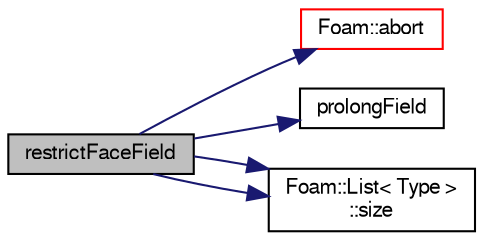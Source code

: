 digraph "restrictFaceField"
{
  bgcolor="transparent";
  edge [fontname="FreeSans",fontsize="10",labelfontname="FreeSans",labelfontsize="10"];
  node [fontname="FreeSans",fontsize="10",shape=record];
  rankdir="LR";
  Node1638 [label="restrictFaceField",height=0.2,width=0.4,color="black", fillcolor="grey75", style="filled", fontcolor="black"];
  Node1638 -> Node1639 [color="midnightblue",fontsize="10",style="solid",fontname="FreeSans"];
  Node1639 [label="Foam::abort",height=0.2,width=0.4,color="red",URL="$a21124.html#a447107a607d03e417307c203fa5fb44b"];
  Node1638 -> Node1682 [color="midnightblue",fontsize="10",style="solid",fontname="FreeSans"];
  Node1682 [label="prolongField",height=0.2,width=0.4,color="black",URL="$a26970.html#a4181c6aa45d354741ae975dcab72e39b",tooltip="Prolong (interpolate by injection) cell field. "];
  Node1638 -> Node1683 [color="midnightblue",fontsize="10",style="solid",fontname="FreeSans"];
  Node1683 [label="Foam::List\< Type \>\l::size",height=0.2,width=0.4,color="black",URL="$a25694.html#a8a5f6fa29bd4b500caf186f60245b384",tooltip="Override size to be inconsistent with allocated storage. "];
  Node1638 -> Node1683 [color="midnightblue",fontsize="10",style="solid",fontname="FreeSans"];
}
